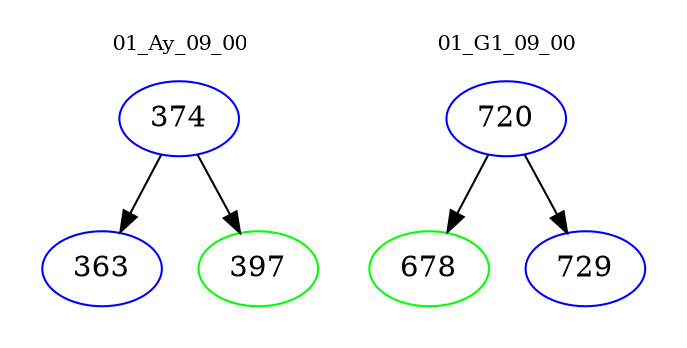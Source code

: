 digraph{
subgraph cluster_0 {
color = white
label = "01_Ay_09_00";
fontsize=10;
T0_374 [label="374", color="blue"]
T0_374 -> T0_363 [color="black"]
T0_363 [label="363", color="blue"]
T0_374 -> T0_397 [color="black"]
T0_397 [label="397", color="green"]
}
subgraph cluster_1 {
color = white
label = "01_G1_09_00";
fontsize=10;
T1_720 [label="720", color="blue"]
T1_720 -> T1_678 [color="black"]
T1_678 [label="678", color="green"]
T1_720 -> T1_729 [color="black"]
T1_729 [label="729", color="blue"]
}
}
